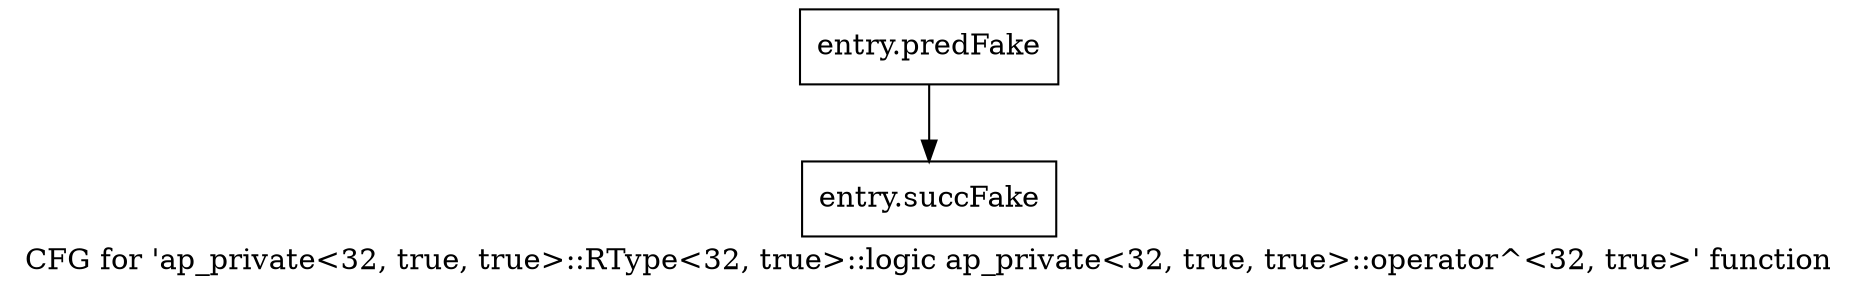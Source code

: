 digraph "CFG for 'ap_private\<32, true, true\>::RType\<32, true\>::logic ap_private\<32, true, true\>::operator^\<32, true\>' function" {
	label="CFG for 'ap_private\<32, true, true\>::RType\<32, true\>::logic ap_private\<32, true, true\>::operator^\<32, true\>' function";

	Node0x5924a20 [shape=record,filename="",linenumber="",label="{entry.predFake}"];
	Node0x5924a20 -> Node0x5ab1800[ callList="" memoryops="" filename="/home/omerfaruk/tools/Xilinx/Vitis_HLS/2023.2/include/etc/ap_private.h" execusionnum="0"];
	Node0x5ab1800 [shape=record,filename="/home/omerfaruk/tools/Xilinx/Vitis_HLS/2023.2/include/etc/ap_private.h",linenumber="2012",label="{entry.succFake}"];
}
